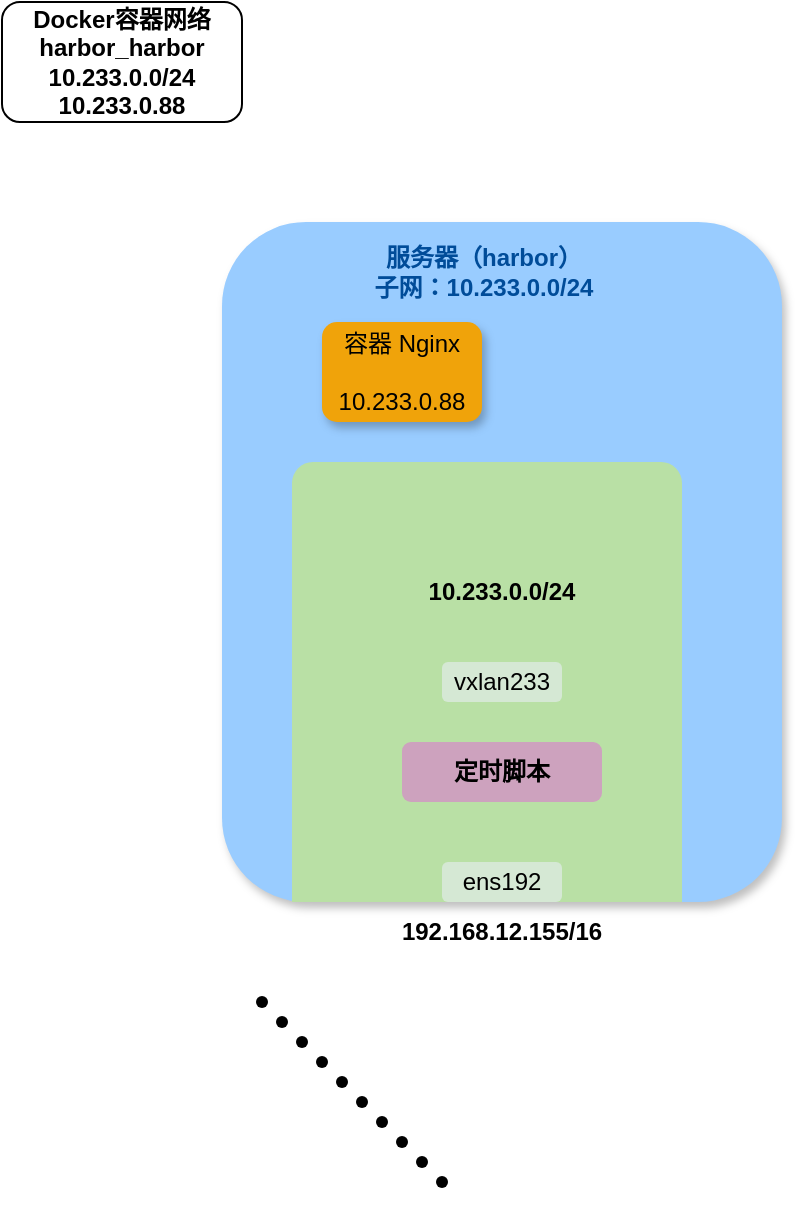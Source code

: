 <mxfile version="22.1.11" type="github">
  <diagram name="第 1 页" id="x2SoXymloEqKyPD_Y4rw">
    <mxGraphModel dx="547" dy="753" grid="1" gridSize="10" guides="1" tooltips="1" connect="1" arrows="1" fold="1" page="1" pageScale="1" pageWidth="827" pageHeight="1169" math="0" shadow="0">
      <root>
        <mxCell id="0" />
        <mxCell id="1" parent="0" />
        <mxCell id="RxqqW9vf8jTpbXpibjCa-1" value="" style="rounded=1;whiteSpace=wrap;html=1;labelBackgroundColor=none;labelBorderColor=none;fillColor=#99CCFF;strokeColor=none;shadow=1;" vertex="1" parent="1">
          <mxGeometry x="200" y="120" width="280" height="340" as="geometry" />
        </mxCell>
        <mxCell id="RxqqW9vf8jTpbXpibjCa-2" value="&lt;div&gt;服务器（harbor）&lt;/div&gt;&lt;div&gt;子网：10.233.0.0/24&lt;/div&gt;" style="text;html=1;align=center;verticalAlign=middle;whiteSpace=wrap;rounded=0;fontStyle=1;fontColor=#004C99;" vertex="1" parent="1">
          <mxGeometry x="261" y="130" width="140" height="30" as="geometry" />
        </mxCell>
        <mxCell id="RxqqW9vf8jTpbXpibjCa-4" value="&lt;div align=&quot;right&quot;&gt;192.168.12.155/16&lt;/div&gt;" style="text;html=1;strokeColor=none;fillColor=none;align=center;verticalAlign=middle;whiteSpace=wrap;rounded=0;fontStyle=1" vertex="1" parent="1">
          <mxGeometry x="310" y="460" width="60" height="30" as="geometry" />
        </mxCell>
        <mxCell id="RxqqW9vf8jTpbXpibjCa-5" value="" style="shape=waypoint;sketch=0;fillStyle=solid;size=6;pointerEvents=1;points=[];fillColor=none;resizable=0;rotatable=0;perimeter=centerPerimeter;snapToPoint=1;" vertex="1" parent="1">
          <mxGeometry x="210" y="500" width="20" height="20" as="geometry" />
        </mxCell>
        <mxCell id="RxqqW9vf8jTpbXpibjCa-6" value="" style="shape=waypoint;sketch=0;fillStyle=solid;size=6;pointerEvents=1;points=[];fillColor=none;resizable=0;rotatable=0;perimeter=centerPerimeter;snapToPoint=1;" vertex="1" parent="1">
          <mxGeometry x="220" y="510" width="20" height="20" as="geometry" />
        </mxCell>
        <mxCell id="RxqqW9vf8jTpbXpibjCa-7" value="" style="shape=waypoint;sketch=0;fillStyle=solid;size=6;pointerEvents=1;points=[];fillColor=none;resizable=0;rotatable=0;perimeter=centerPerimeter;snapToPoint=1;" vertex="1" parent="1">
          <mxGeometry x="230" y="520" width="20" height="20" as="geometry" />
        </mxCell>
        <mxCell id="RxqqW9vf8jTpbXpibjCa-8" value="" style="shape=waypoint;sketch=0;fillStyle=solid;size=6;pointerEvents=1;points=[];fillColor=none;resizable=0;rotatable=0;perimeter=centerPerimeter;snapToPoint=1;" vertex="1" parent="1">
          <mxGeometry x="240" y="530" width="20" height="20" as="geometry" />
        </mxCell>
        <mxCell id="RxqqW9vf8jTpbXpibjCa-9" value="" style="shape=waypoint;sketch=0;fillStyle=solid;size=6;pointerEvents=1;points=[];fillColor=none;resizable=0;rotatable=0;perimeter=centerPerimeter;snapToPoint=1;" vertex="1" parent="1">
          <mxGeometry x="250" y="540" width="20" height="20" as="geometry" />
        </mxCell>
        <mxCell id="RxqqW9vf8jTpbXpibjCa-10" value="" style="shape=waypoint;sketch=0;fillStyle=solid;size=6;pointerEvents=1;points=[];fillColor=none;resizable=0;rotatable=0;perimeter=centerPerimeter;snapToPoint=1;" vertex="1" parent="1">
          <mxGeometry x="260" y="550" width="20" height="20" as="geometry" />
        </mxCell>
        <mxCell id="RxqqW9vf8jTpbXpibjCa-11" value="" style="shape=waypoint;sketch=0;fillStyle=solid;size=6;pointerEvents=1;points=[];fillColor=none;resizable=0;rotatable=0;perimeter=centerPerimeter;snapToPoint=1;" vertex="1" parent="1">
          <mxGeometry x="270" y="560" width="20" height="20" as="geometry" />
        </mxCell>
        <mxCell id="RxqqW9vf8jTpbXpibjCa-12" value="" style="shape=waypoint;sketch=0;fillStyle=solid;size=6;pointerEvents=1;points=[];fillColor=none;resizable=0;rotatable=0;perimeter=centerPerimeter;snapToPoint=1;" vertex="1" parent="1">
          <mxGeometry x="280" y="570" width="20" height="20" as="geometry" />
        </mxCell>
        <mxCell id="RxqqW9vf8jTpbXpibjCa-13" value="" style="shape=waypoint;sketch=0;fillStyle=solid;size=6;pointerEvents=1;points=[];fillColor=none;resizable=0;rotatable=0;perimeter=centerPerimeter;snapToPoint=1;" vertex="1" parent="1">
          <mxGeometry x="290" y="580" width="20" height="20" as="geometry" />
        </mxCell>
        <mxCell id="RxqqW9vf8jTpbXpibjCa-14" value="" style="shape=waypoint;sketch=0;fillStyle=solid;size=6;pointerEvents=1;points=[];fillColor=none;resizable=0;rotatable=0;perimeter=centerPerimeter;snapToPoint=1;" vertex="1" parent="1">
          <mxGeometry x="300" y="590" width="20" height="20" as="geometry" />
        </mxCell>
        <mxCell id="RxqqW9vf8jTpbXpibjCa-15" value="&lt;div&gt;Docker容器网络&lt;/div&gt;&lt;div&gt;harbor_harbor&lt;/div&gt;&lt;div&gt;10.233.0.0/24&lt;/div&gt;&lt;div&gt;10.233.0.88&lt;/div&gt;" style="rounded=1;whiteSpace=wrap;html=1;fontStyle=1" vertex="1" parent="1">
          <mxGeometry x="90" y="10" width="120" height="60" as="geometry" />
        </mxCell>
        <mxCell id="RxqqW9vf8jTpbXpibjCa-16" value="" style="rounded=1;whiteSpace=wrap;html=1;fillColor=#B9E0A5;strokeColor=none;" vertex="1" parent="1">
          <mxGeometry x="235" y="240" width="195" height="70" as="geometry" />
        </mxCell>
        <mxCell id="RxqqW9vf8jTpbXpibjCa-19" value="" style="rounded=0;whiteSpace=wrap;html=1;fillColor=#B9E0A5;strokeColor=none;fontColor=#ffffff;" vertex="1" parent="1">
          <mxGeometry x="235" y="290" width="195" height="170" as="geometry" />
        </mxCell>
        <mxCell id="RxqqW9vf8jTpbXpibjCa-22" value="&lt;div&gt;容器 Nginx&lt;/div&gt;&lt;div&gt;&lt;br&gt;&lt;/div&gt;&lt;div&gt;10.233.0.88&lt;br&gt;&lt;/div&gt;" style="rounded=1;whiteSpace=wrap;html=1;fillColor=#F0A30A;fontColor=#000000;strokeColor=none;fillStyle=auto;glass=0;shadow=1;" vertex="1" parent="1">
          <mxGeometry x="250" y="170" width="80" height="50" as="geometry" />
        </mxCell>
        <mxCell id="RxqqW9vf8jTpbXpibjCa-24" value="&lt;div&gt;ens192&lt;/div&gt;" style="rounded=1;whiteSpace=wrap;html=1;fillColor=#D5E8D4;strokeColor=none;" vertex="1" parent="1">
          <mxGeometry x="310" y="440" width="60" height="20" as="geometry" />
        </mxCell>
        <mxCell id="RxqqW9vf8jTpbXpibjCa-25" value="定时脚本" style="rounded=1;whiteSpace=wrap;html=1;strokeColor=none;fillColor=#CDA2BE;fontStyle=1" vertex="1" parent="1">
          <mxGeometry x="290" y="380" width="100" height="30" as="geometry" />
        </mxCell>
        <mxCell id="RxqqW9vf8jTpbXpibjCa-26" value="&lt;div&gt;vxlan233&lt;/div&gt;" style="rounded=1;whiteSpace=wrap;html=1;fillColor=#D5E8D4;strokeColor=none;" vertex="1" parent="1">
          <mxGeometry x="310" y="340" width="60" height="20" as="geometry" />
        </mxCell>
        <mxCell id="RxqqW9vf8jTpbXpibjCa-28" value="&lt;div&gt;10.233.0.0/24&lt;/div&gt;" style="text;html=1;strokeColor=none;fillColor=none;align=center;verticalAlign=middle;whiteSpace=wrap;rounded=0;fontStyle=1" vertex="1" parent="1">
          <mxGeometry x="310" y="300" width="60" height="10" as="geometry" />
        </mxCell>
      </root>
    </mxGraphModel>
  </diagram>
</mxfile>
